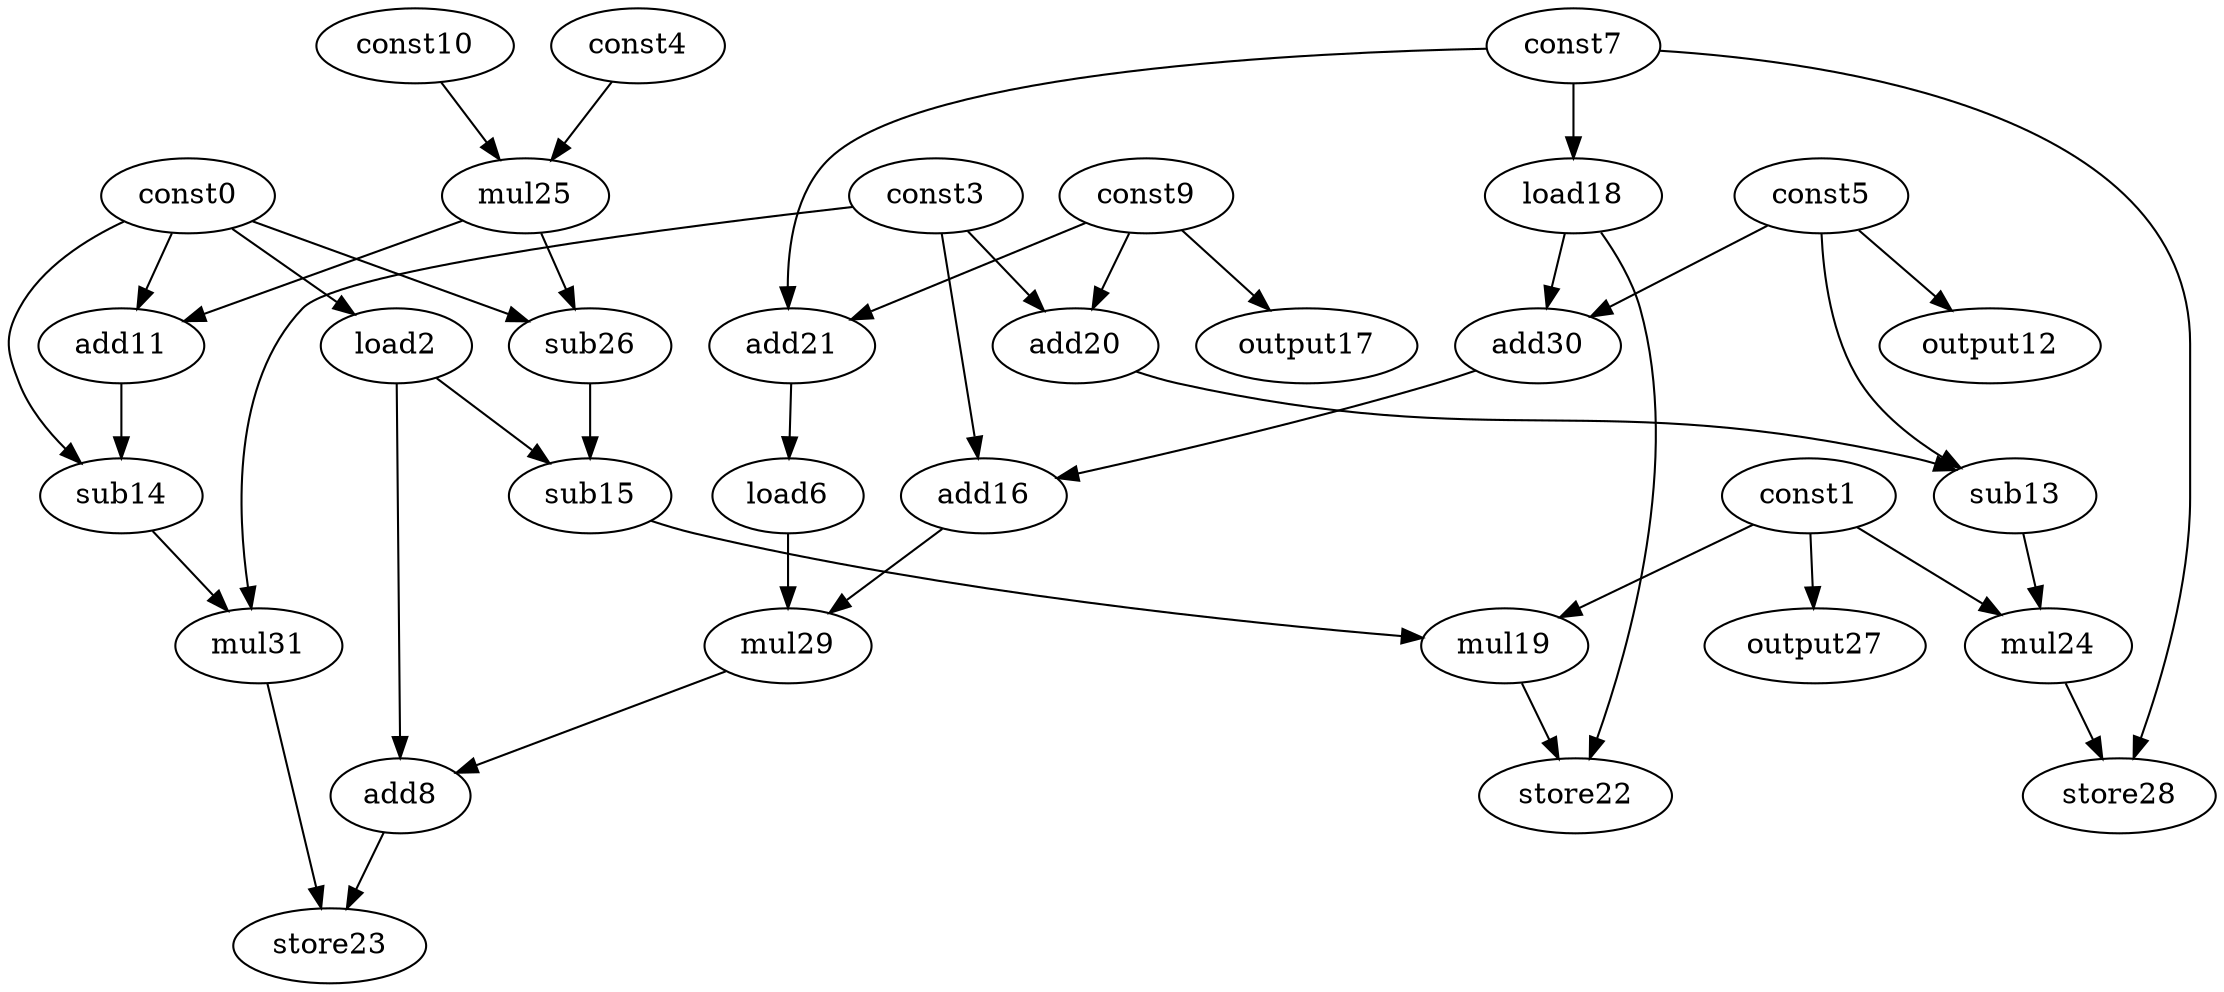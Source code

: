 digraph G { 
const0[opcode=const]; 
const1[opcode=const]; 
load2[opcode=load]; 
const3[opcode=const]; 
const4[opcode=const]; 
const5[opcode=const]; 
load6[opcode=load]; 
const7[opcode=const]; 
add8[opcode=add]; 
const9[opcode=const]; 
const10[opcode=const]; 
add11[opcode=add]; 
output12[opcode=output]; 
sub13[opcode=sub]; 
sub14[opcode=sub]; 
sub15[opcode=sub]; 
add16[opcode=add]; 
output17[opcode=output]; 
load18[opcode=load]; 
mul19[opcode=mul]; 
add20[opcode=add]; 
add21[opcode=add]; 
store22[opcode=store]; 
store23[opcode=store]; 
mul24[opcode=mul]; 
mul25[opcode=mul]; 
sub26[opcode=sub]; 
output27[opcode=output]; 
store28[opcode=store]; 
mul29[opcode=mul]; 
add30[opcode=add]; 
mul31[opcode=mul]; 
const0->load2[operand=0];
const5->output12[operand=0];
const9->output17[operand=0];
const7->load18[operand=0];
const9->add20[operand=0];
const3->add20[operand=1];
const9->add21[operand=0];
const7->add21[operand=1];
const10->mul25[operand=0];
const4->mul25[operand=1];
const1->output27[operand=0];
add21->load6[operand=0];
const0->add11[operand=0];
mul25->add11[operand=1];
add20->sub13[operand=0];
const5->sub13[operand=1];
const0->sub26[operand=0];
mul25->sub26[operand=1];
load18->add30[operand=0];
const5->add30[operand=1];
const0->sub14[operand=0];
add11->sub14[operand=1];
sub26->sub15[operand=0];
load2->sub15[operand=1];
const3->add16[operand=0];
add30->add16[operand=1];
const1->mul24[operand=0];
sub13->mul24[operand=1];
const1->mul19[operand=0];
sub15->mul19[operand=1];
mul24->store28[operand=0];
const7->store28[operand=1];
add16->mul29[operand=0];
load6->mul29[operand=1];
const3->mul31[operand=0];
sub14->mul31[operand=1];
load2->add8[operand=0];
mul29->add8[operand=1];
load18->store22[operand=0];
mul19->store22[operand=1];
add8->store23[operand=0];
mul31->store23[operand=1];
}
